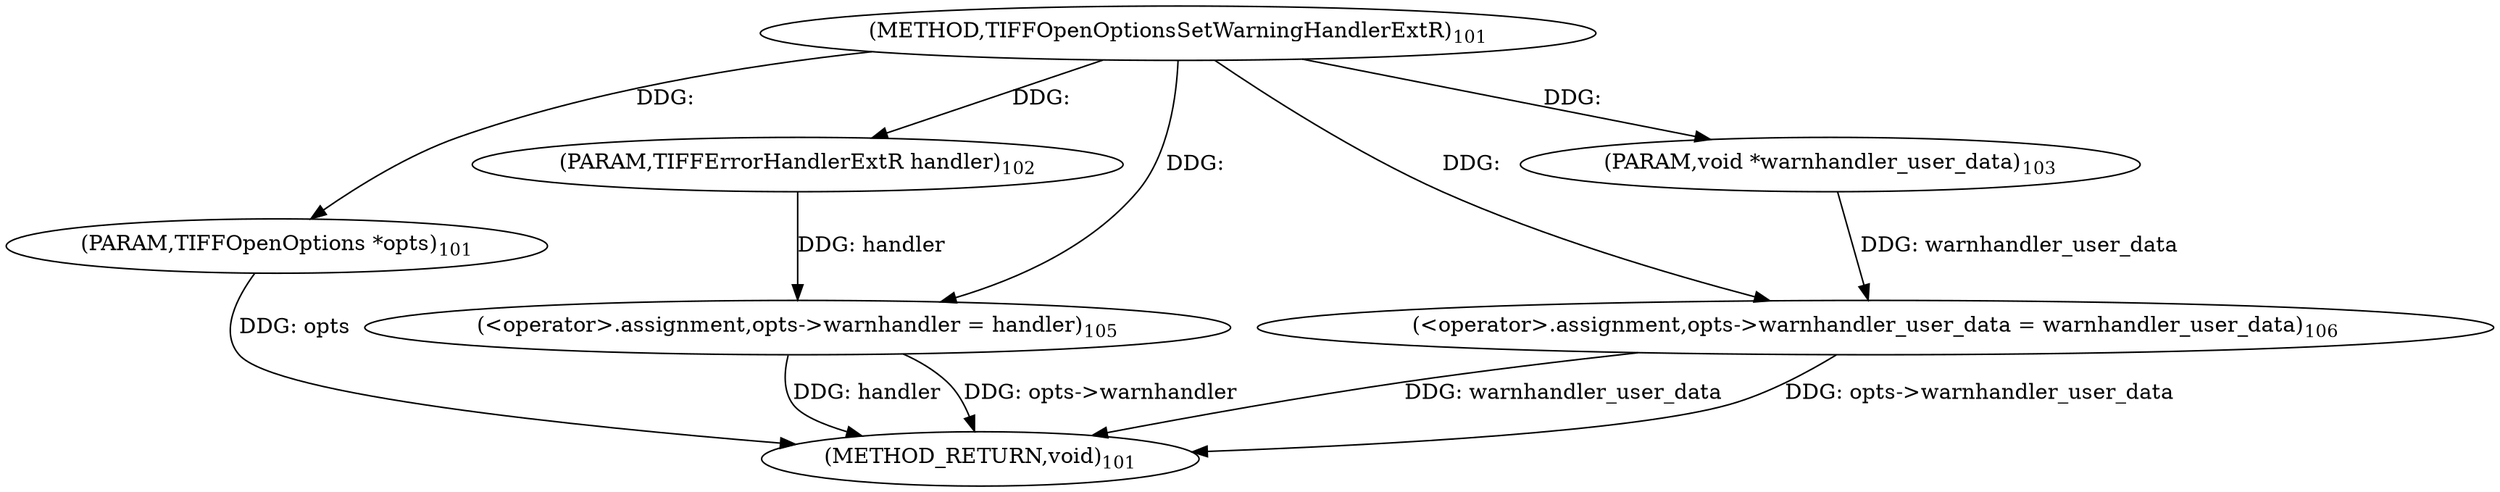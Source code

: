 digraph "TIFFOpenOptionsSetWarningHandlerExtR" {  
"155" [label = <(METHOD,TIFFOpenOptionsSetWarningHandlerExtR)<SUB>101</SUB>> ]
"170" [label = <(METHOD_RETURN,void)<SUB>101</SUB>> ]
"156" [label = <(PARAM,TIFFOpenOptions *opts)<SUB>101</SUB>> ]
"157" [label = <(PARAM,TIFFErrorHandlerExtR handler)<SUB>102</SUB>> ]
"158" [label = <(PARAM,void *warnhandler_user_data)<SUB>103</SUB>> ]
"160" [label = <(&lt;operator&gt;.assignment,opts-&gt;warnhandler = handler)<SUB>105</SUB>> ]
"165" [label = <(&lt;operator&gt;.assignment,opts-&gt;warnhandler_user_data = warnhandler_user_data)<SUB>106</SUB>> ]
  "156" -> "170"  [ label = "DDG: opts"] 
  "160" -> "170"  [ label = "DDG: opts-&gt;warnhandler"] 
  "160" -> "170"  [ label = "DDG: handler"] 
  "165" -> "170"  [ label = "DDG: opts-&gt;warnhandler_user_data"] 
  "165" -> "170"  [ label = "DDG: warnhandler_user_data"] 
  "155" -> "156"  [ label = "DDG: "] 
  "155" -> "157"  [ label = "DDG: "] 
  "155" -> "158"  [ label = "DDG: "] 
  "157" -> "160"  [ label = "DDG: handler"] 
  "155" -> "160"  [ label = "DDG: "] 
  "158" -> "165"  [ label = "DDG: warnhandler_user_data"] 
  "155" -> "165"  [ label = "DDG: "] 
}
